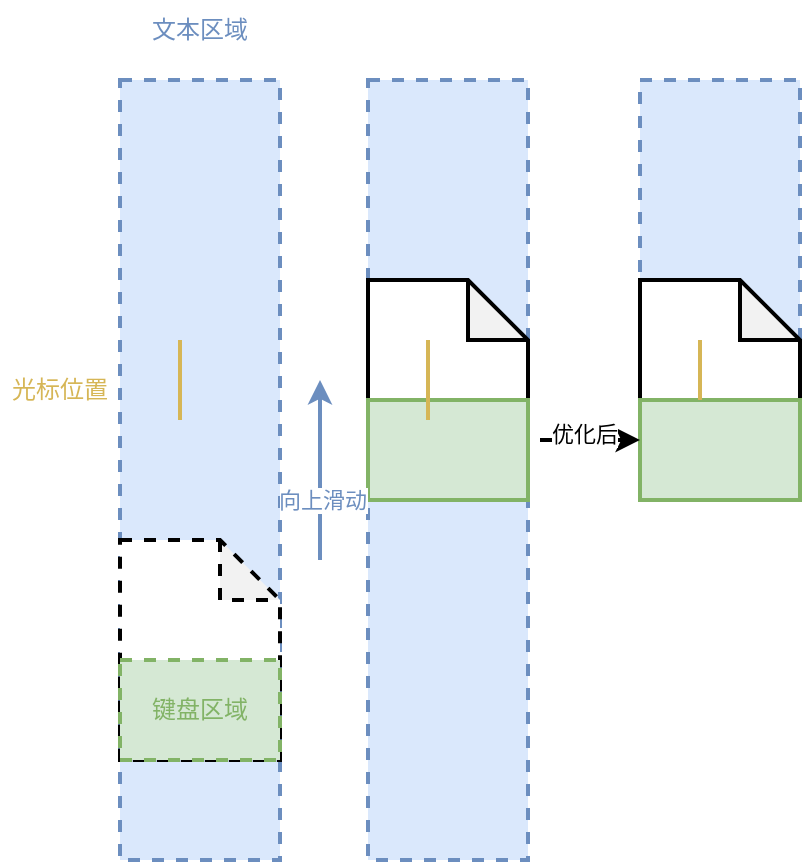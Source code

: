 <mxfile version="26.0.5">
  <diagram name="第 1 页" id="Z6ONuFpvm6h_PNGK9DhY">
    <mxGraphModel dx="1183" dy="722" grid="1" gridSize="10" guides="1" tooltips="1" connect="1" arrows="1" fold="1" page="1" pageScale="1" pageWidth="827" pageHeight="1169" math="0" shadow="0">
      <root>
        <mxCell id="0" />
        <mxCell id="1" parent="0" />
        <mxCell id="K0SXBpxwmkwl7hcp56vt-2" value="" style="rounded=0;whiteSpace=wrap;html=1;strokeWidth=2;fillColor=#dae8fc;strokeColor=#6c8ebf;dashed=1;" vertex="1" parent="1">
          <mxGeometry x="210" y="210" width="80" height="390" as="geometry" />
        </mxCell>
        <mxCell id="K0SXBpxwmkwl7hcp56vt-5" value="" style="endArrow=none;html=1;rounded=0;strokeWidth=2;fillColor=#fff2cc;strokeColor=#d6b656;" edge="1" parent="1">
          <mxGeometry width="50" height="50" relative="1" as="geometry">
            <mxPoint x="240" y="380" as="sourcePoint" />
            <mxPoint x="240" y="340" as="targetPoint" />
          </mxGeometry>
        </mxCell>
        <mxCell id="K0SXBpxwmkwl7hcp56vt-6" value="&lt;font style=&quot;color: light-dark(rgb(214, 182, 86), rgb(237, 237, 237));&quot;&gt;光标位置&lt;/font&gt;" style="text;html=1;align=center;verticalAlign=middle;whiteSpace=wrap;rounded=0;strokeWidth=2;" vertex="1" parent="1">
          <mxGeometry x="150" y="350" width="60" height="30" as="geometry" />
        </mxCell>
        <mxCell id="K0SXBpxwmkwl7hcp56vt-8" value="" style="shape=note;whiteSpace=wrap;html=1;backgroundOutline=1;darkOpacity=0.05;strokeWidth=2;dashed=1;" vertex="1" parent="1">
          <mxGeometry x="210" y="440" width="80" height="110" as="geometry" />
        </mxCell>
        <mxCell id="K0SXBpxwmkwl7hcp56vt-3" value="&lt;font style=&quot;color: light-dark(rgb(130, 179, 102), rgb(237, 237, 237));&quot;&gt;键盘区域&lt;/font&gt;" style="rounded=0;whiteSpace=wrap;html=1;strokeWidth=2;fillColor=#d5e8d4;strokeColor=#82b366;dashed=1;" vertex="1" parent="1">
          <mxGeometry x="210" y="500" width="80" height="50" as="geometry" />
        </mxCell>
        <mxCell id="K0SXBpxwmkwl7hcp56vt-10" value="&lt;font style=&quot;color: light-dark(rgb(108, 142, 191), rgb(109, 81, 0));&quot;&gt;文本区域&lt;/font&gt;" style="text;html=1;align=center;verticalAlign=middle;whiteSpace=wrap;rounded=0;" vertex="1" parent="1">
          <mxGeometry x="220" y="170" width="60" height="30" as="geometry" />
        </mxCell>
        <mxCell id="K0SXBpxwmkwl7hcp56vt-11" value="" style="rounded=0;whiteSpace=wrap;html=1;strokeWidth=2;fillColor=#dae8fc;strokeColor=#6c8ebf;dashed=1;" vertex="1" parent="1">
          <mxGeometry x="334" y="210" width="80" height="390" as="geometry" />
        </mxCell>
        <mxCell id="K0SXBpxwmkwl7hcp56vt-13" value="" style="shape=note;whiteSpace=wrap;html=1;backgroundOutline=1;darkOpacity=0.05;strokeWidth=2;" vertex="1" parent="1">
          <mxGeometry x="334" y="310" width="80" height="110" as="geometry" />
        </mxCell>
        <mxCell id="K0SXBpxwmkwl7hcp56vt-14" value="" style="rounded=0;whiteSpace=wrap;html=1;strokeWidth=2;fillColor=#d5e8d4;strokeColor=#82b366;" vertex="1" parent="1">
          <mxGeometry x="334" y="370" width="80" height="50" as="geometry" />
        </mxCell>
        <mxCell id="K0SXBpxwmkwl7hcp56vt-12" value="" style="endArrow=none;html=1;rounded=0;strokeWidth=2;fillColor=#fff2cc;strokeColor=#d6b656;" edge="1" parent="1">
          <mxGeometry width="50" height="50" relative="1" as="geometry">
            <mxPoint x="364" y="380" as="sourcePoint" />
            <mxPoint x="364" y="340" as="targetPoint" />
          </mxGeometry>
        </mxCell>
        <mxCell id="K0SXBpxwmkwl7hcp56vt-16" value="" style="endArrow=classic;html=1;rounded=0;strokeWidth=2;fillColor=#dae8fc;strokeColor=#6c8ebf;" edge="1" parent="1">
          <mxGeometry width="50" height="50" relative="1" as="geometry">
            <mxPoint x="310" y="450" as="sourcePoint" />
            <mxPoint x="310" y="360" as="targetPoint" />
          </mxGeometry>
        </mxCell>
        <mxCell id="K0SXBpxwmkwl7hcp56vt-17" value="&lt;font style=&quot;color: light-dark(rgb(108, 142, 191), rgb(237, 237, 237));&quot;&gt;向上滑动&lt;/font&gt;" style="edgeLabel;html=1;align=center;verticalAlign=middle;resizable=0;points=[];" vertex="1" connectable="0" parent="K0SXBpxwmkwl7hcp56vt-16">
          <mxGeometry x="-0.331" y="-1" relative="1" as="geometry">
            <mxPoint as="offset" />
          </mxGeometry>
        </mxCell>
        <mxCell id="K0SXBpxwmkwl7hcp56vt-20" value="" style="rounded=0;whiteSpace=wrap;html=1;strokeWidth=2;fillColor=#dae8fc;strokeColor=#6c8ebf;dashed=1;" vertex="1" parent="1">
          <mxGeometry x="470" y="210" width="80" height="160" as="geometry" />
        </mxCell>
        <mxCell id="K0SXBpxwmkwl7hcp56vt-21" value="" style="shape=note;whiteSpace=wrap;html=1;backgroundOutline=1;darkOpacity=0.05;strokeWidth=2;" vertex="1" parent="1">
          <mxGeometry x="470" y="310" width="80" height="110" as="geometry" />
        </mxCell>
        <mxCell id="K0SXBpxwmkwl7hcp56vt-22" value="" style="rounded=0;whiteSpace=wrap;html=1;strokeWidth=2;fillColor=#d5e8d4;strokeColor=#82b366;" vertex="1" parent="1">
          <mxGeometry x="470" y="370" width="80" height="50" as="geometry" />
        </mxCell>
        <mxCell id="K0SXBpxwmkwl7hcp56vt-23" value="" style="endArrow=none;html=1;rounded=0;strokeWidth=2;fillColor=#fff2cc;strokeColor=#d6b656;" edge="1" parent="1">
          <mxGeometry width="50" height="50" relative="1" as="geometry">
            <mxPoint x="500" y="370" as="sourcePoint" />
            <mxPoint x="500" y="340" as="targetPoint" />
          </mxGeometry>
        </mxCell>
        <mxCell id="K0SXBpxwmkwl7hcp56vt-24" value="" style="endArrow=classic;html=1;rounded=0;strokeWidth=2;fillColor=#f8cecc;strokeColor=light-dark(#000000, #d7817e);" edge="1" parent="1">
          <mxGeometry width="50" height="50" relative="1" as="geometry">
            <mxPoint x="420" y="390" as="sourcePoint" />
            <mxPoint x="470" y="390" as="targetPoint" />
          </mxGeometry>
        </mxCell>
        <mxCell id="K0SXBpxwmkwl7hcp56vt-28" value="优化后" style="edgeLabel;html=1;align=center;verticalAlign=middle;resizable=0;points=[];" vertex="1" connectable="0" parent="K0SXBpxwmkwl7hcp56vt-24">
          <mxGeometry x="-0.133" y="3" relative="1" as="geometry">
            <mxPoint as="offset" />
          </mxGeometry>
        </mxCell>
      </root>
    </mxGraphModel>
  </diagram>
</mxfile>
